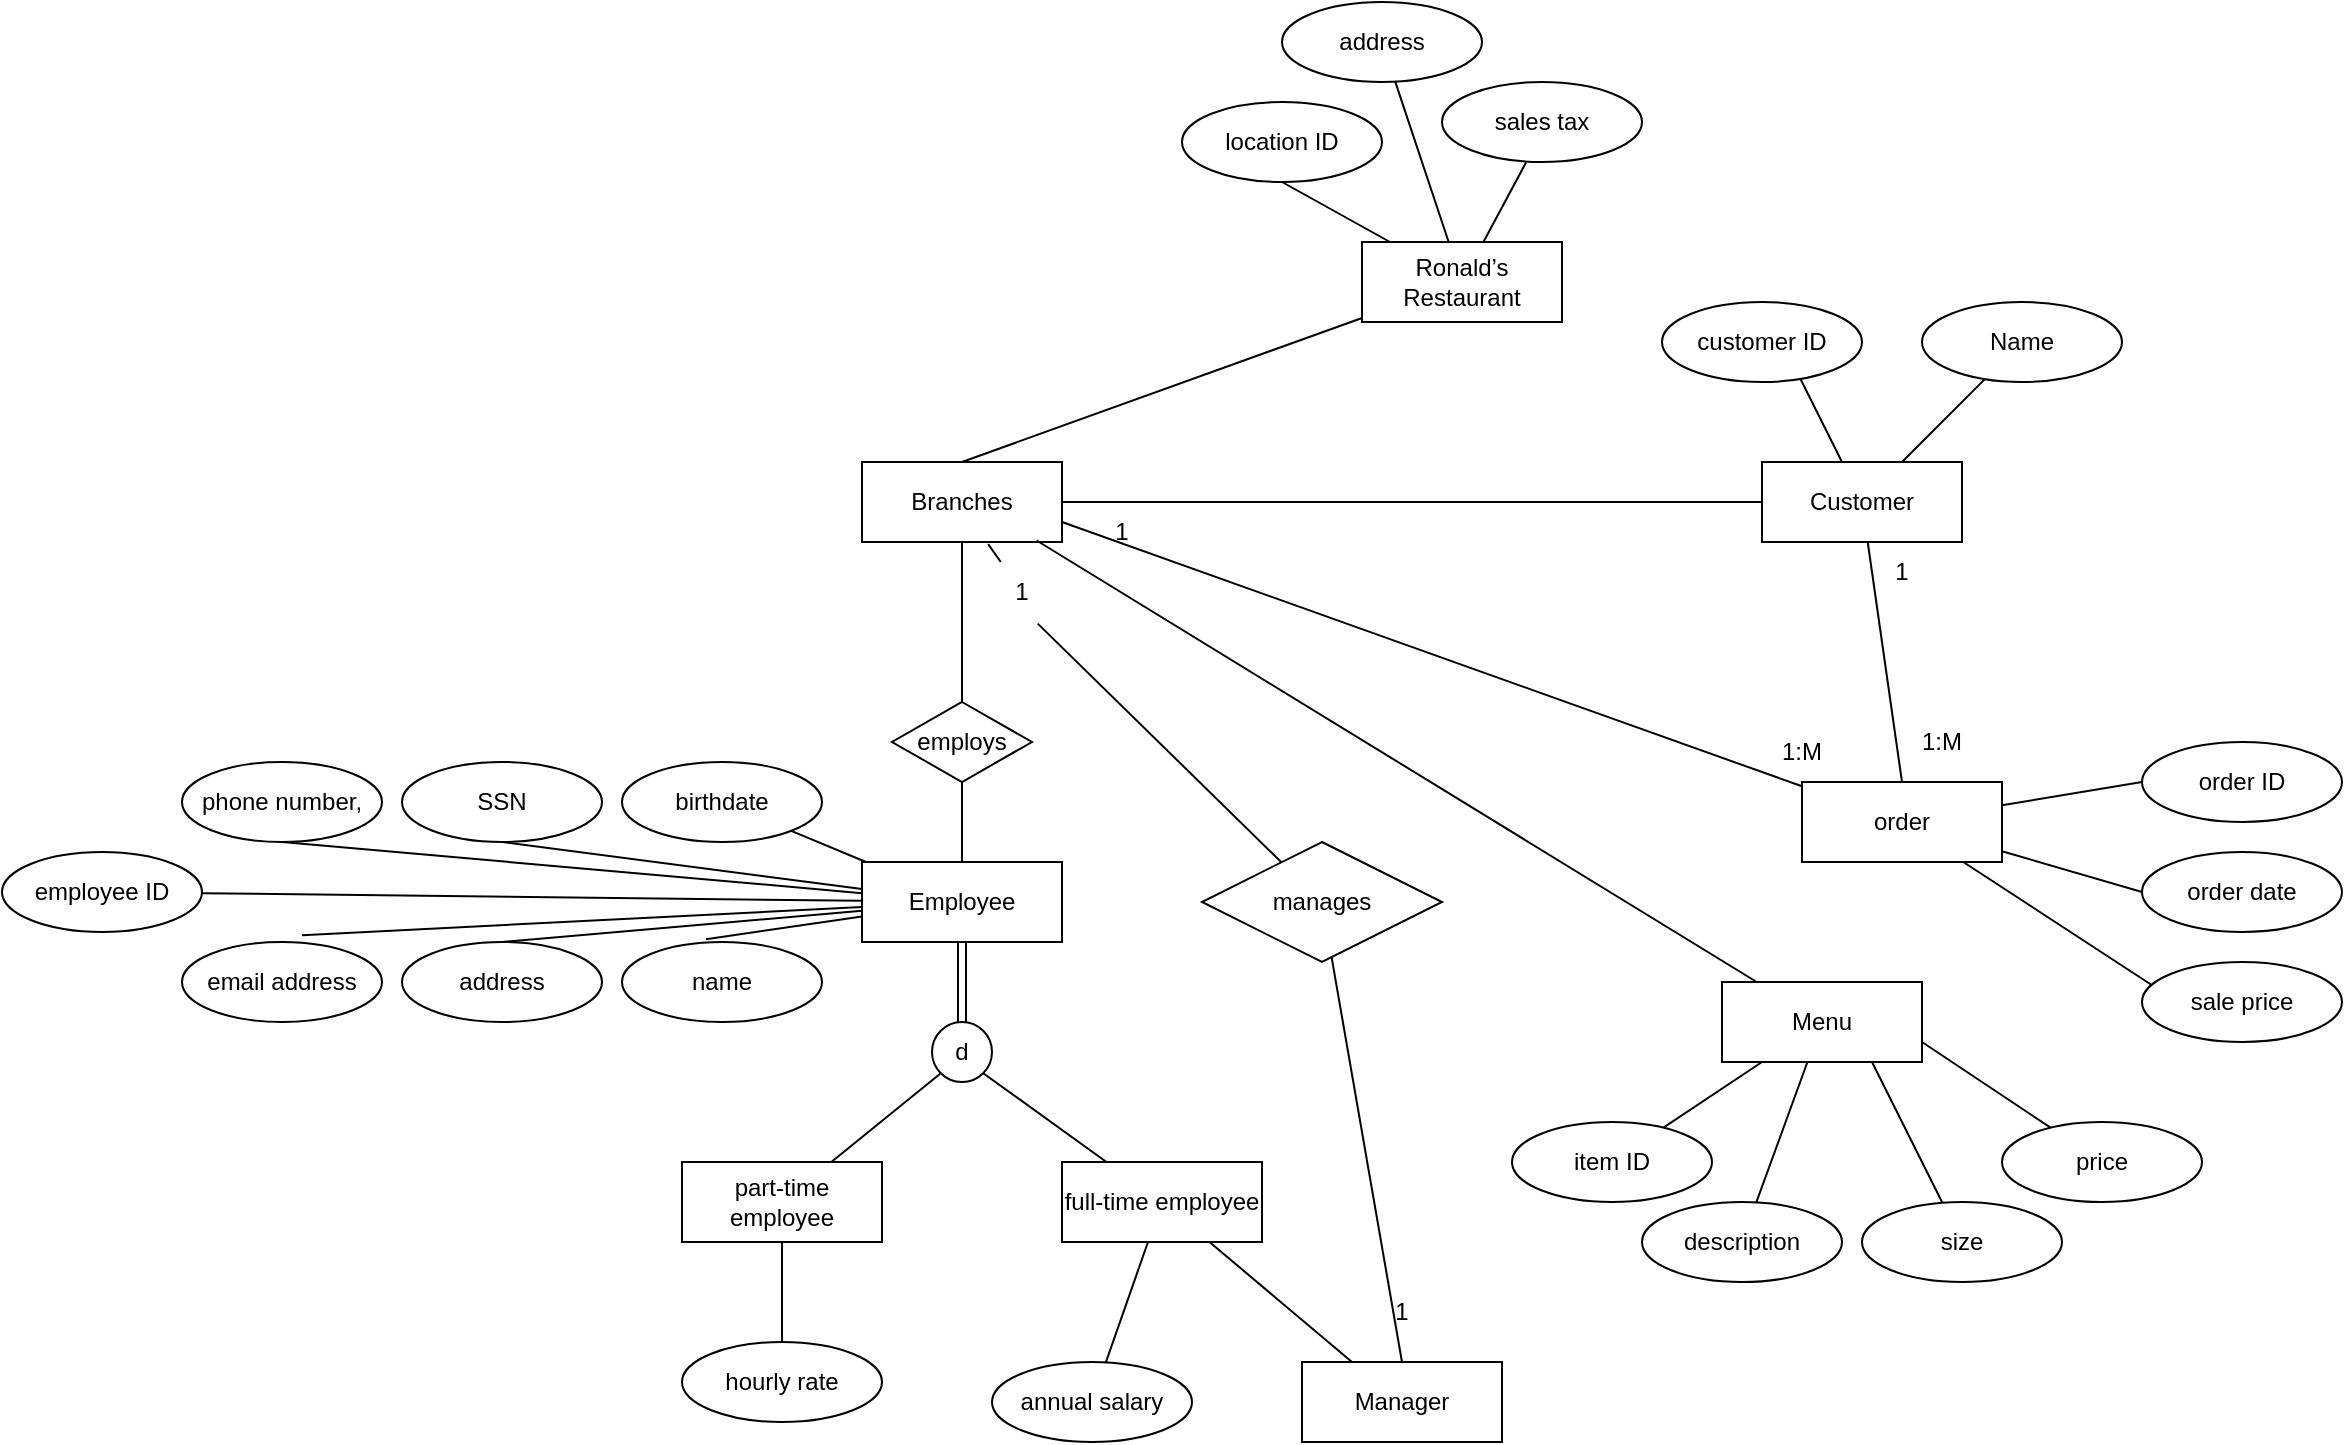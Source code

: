 <mxfile version="21.0.8" type="github">
  <diagram name="Page-1" id="IfERYH7wBA60UohbNIlO">
    <mxGraphModel dx="2204" dy="760" grid="1" gridSize="10" guides="1" tooltips="1" connect="1" arrows="1" fold="1" page="1" pageScale="1" pageWidth="850" pageHeight="1100" math="0" shadow="0">
      <root>
        <mxCell id="0" />
        <mxCell id="1" parent="0" />
        <mxCell id="xIak3zuEA5ebnnhG0JyV-5" value="location ID" style="ellipse;whiteSpace=wrap;html=1;align=center;" vertex="1" parent="1">
          <mxGeometry x="260" y="80" width="100" height="40" as="geometry" />
        </mxCell>
        <mxCell id="xIak3zuEA5ebnnhG0JyV-41" style="rounded=0;orthogonalLoop=1;jettySize=auto;html=1;entryX=0.5;entryY=1;entryDx=0;entryDy=0;endArrow=none;endFill=0;" edge="1" parent="1" source="xIak3zuEA5ebnnhG0JyV-6" target="xIak3zuEA5ebnnhG0JyV-5">
          <mxGeometry relative="1" as="geometry" />
        </mxCell>
        <mxCell id="xIak3zuEA5ebnnhG0JyV-42" style="rounded=0;orthogonalLoop=1;jettySize=auto;html=1;endArrow=none;endFill=0;" edge="1" parent="1" source="xIak3zuEA5ebnnhG0JyV-6" target="xIak3zuEA5ebnnhG0JyV-7">
          <mxGeometry relative="1" as="geometry" />
        </mxCell>
        <mxCell id="xIak3zuEA5ebnnhG0JyV-43" style="rounded=0;orthogonalLoop=1;jettySize=auto;html=1;entryX=0.42;entryY=1.007;entryDx=0;entryDy=0;endArrow=none;endFill=0;entryPerimeter=0;" edge="1" parent="1" source="xIak3zuEA5ebnnhG0JyV-6" target="xIak3zuEA5ebnnhG0JyV-8">
          <mxGeometry relative="1" as="geometry" />
        </mxCell>
        <mxCell id="xIak3zuEA5ebnnhG0JyV-61" style="rounded=0;orthogonalLoop=1;jettySize=auto;html=1;entryX=0.5;entryY=0;entryDx=0;entryDy=0;endArrow=none;endFill=0;" edge="1" parent="1" source="xIak3zuEA5ebnnhG0JyV-6" target="xIak3zuEA5ebnnhG0JyV-58">
          <mxGeometry relative="1" as="geometry" />
        </mxCell>
        <mxCell id="xIak3zuEA5ebnnhG0JyV-6" value="Ronald’s Restaurant" style="whiteSpace=wrap;html=1;align=center;" vertex="1" parent="1">
          <mxGeometry x="350" y="150" width="100" height="40" as="geometry" />
        </mxCell>
        <mxCell id="xIak3zuEA5ebnnhG0JyV-7" value="address" style="ellipse;whiteSpace=wrap;html=1;align=center;" vertex="1" parent="1">
          <mxGeometry x="310" y="30" width="100" height="40" as="geometry" />
        </mxCell>
        <mxCell id="xIak3zuEA5ebnnhG0JyV-8" value="sales tax" style="ellipse;whiteSpace=wrap;html=1;align=center;" vertex="1" parent="1">
          <mxGeometry x="390" y="70" width="100" height="40" as="geometry" />
        </mxCell>
        <mxCell id="xIak3zuEA5ebnnhG0JyV-29" value="" style="rounded=0;orthogonalLoop=1;jettySize=auto;html=1;endArrow=none;endFill=0;" edge="1" parent="1" source="xIak3zuEA5ebnnhG0JyV-9" target="xIak3zuEA5ebnnhG0JyV-17">
          <mxGeometry relative="1" as="geometry" />
        </mxCell>
        <mxCell id="xIak3zuEA5ebnnhG0JyV-30" style="rounded=0;orthogonalLoop=1;jettySize=auto;html=1;entryX=0.5;entryY=1;entryDx=0;entryDy=0;endArrow=none;endFill=0;" edge="1" parent="1" source="xIak3zuEA5ebnnhG0JyV-9" target="xIak3zuEA5ebnnhG0JyV-16">
          <mxGeometry relative="1" as="geometry" />
        </mxCell>
        <mxCell id="xIak3zuEA5ebnnhG0JyV-31" style="rounded=0;orthogonalLoop=1;jettySize=auto;html=1;entryX=0.5;entryY=1;entryDx=0;entryDy=0;endArrow=none;endFill=0;" edge="1" parent="1" source="xIak3zuEA5ebnnhG0JyV-9" target="xIak3zuEA5ebnnhG0JyV-13">
          <mxGeometry relative="1" as="geometry" />
        </mxCell>
        <mxCell id="xIak3zuEA5ebnnhG0JyV-32" style="rounded=0;orthogonalLoop=1;jettySize=auto;html=1;endArrow=none;endFill=0;" edge="1" parent="1" source="xIak3zuEA5ebnnhG0JyV-9" target="xIak3zuEA5ebnnhG0JyV-10">
          <mxGeometry relative="1" as="geometry" />
        </mxCell>
        <mxCell id="xIak3zuEA5ebnnhG0JyV-33" style="rounded=0;orthogonalLoop=1;jettySize=auto;html=1;entryX=0.42;entryY=-0.035;entryDx=0;entryDy=0;entryPerimeter=0;endArrow=none;endFill=0;" edge="1" parent="1" source="xIak3zuEA5ebnnhG0JyV-9" target="xIak3zuEA5ebnnhG0JyV-11">
          <mxGeometry relative="1" as="geometry" />
        </mxCell>
        <mxCell id="xIak3zuEA5ebnnhG0JyV-34" style="rounded=0;orthogonalLoop=1;jettySize=auto;html=1;entryX=0.5;entryY=0;entryDx=0;entryDy=0;endArrow=none;endFill=0;" edge="1" parent="1" source="xIak3zuEA5ebnnhG0JyV-9" target="xIak3zuEA5ebnnhG0JyV-12">
          <mxGeometry relative="1" as="geometry" />
        </mxCell>
        <mxCell id="xIak3zuEA5ebnnhG0JyV-35" style="rounded=0;orthogonalLoop=1;jettySize=auto;html=1;entryX=0.6;entryY=-0.085;entryDx=0;entryDy=0;entryPerimeter=0;endArrow=none;endFill=0;" edge="1" parent="1" source="xIak3zuEA5ebnnhG0JyV-9" target="xIak3zuEA5ebnnhG0JyV-15">
          <mxGeometry relative="1" as="geometry" />
        </mxCell>
        <mxCell id="xIak3zuEA5ebnnhG0JyV-9" value="Employee" style="whiteSpace=wrap;html=1;align=center;" vertex="1" parent="1">
          <mxGeometry x="100" y="460" width="100" height="40" as="geometry" />
        </mxCell>
        <mxCell id="xIak3zuEA5ebnnhG0JyV-10" value=" employee ID" style="ellipse;whiteSpace=wrap;html=1;align=center;" vertex="1" parent="1">
          <mxGeometry x="-330" y="455" width="100" height="40" as="geometry" />
        </mxCell>
        <mxCell id="xIak3zuEA5ebnnhG0JyV-11" value="name" style="ellipse;whiteSpace=wrap;html=1;align=center;" vertex="1" parent="1">
          <mxGeometry x="-20" y="500" width="100" height="40" as="geometry" />
        </mxCell>
        <mxCell id="xIak3zuEA5ebnnhG0JyV-12" value="address" style="ellipse;whiteSpace=wrap;html=1;align=center;" vertex="1" parent="1">
          <mxGeometry x="-130" y="500" width="100" height="40" as="geometry" />
        </mxCell>
        <mxCell id="xIak3zuEA5ebnnhG0JyV-13" value="phone number," style="ellipse;whiteSpace=wrap;html=1;align=center;" vertex="1" parent="1">
          <mxGeometry x="-240" y="410" width="100" height="40" as="geometry" />
        </mxCell>
        <mxCell id="xIak3zuEA5ebnnhG0JyV-15" value="email address" style="ellipse;whiteSpace=wrap;html=1;align=center;" vertex="1" parent="1">
          <mxGeometry x="-240" y="500" width="100" height="40" as="geometry" />
        </mxCell>
        <mxCell id="xIak3zuEA5ebnnhG0JyV-16" value="SSN" style="ellipse;whiteSpace=wrap;html=1;align=center;" vertex="1" parent="1">
          <mxGeometry x="-130" y="410" width="100" height="40" as="geometry" />
        </mxCell>
        <mxCell id="xIak3zuEA5ebnnhG0JyV-17" value="birthdate" style="ellipse;whiteSpace=wrap;html=1;align=center;" vertex="1" parent="1">
          <mxGeometry x="-20" y="410" width="100" height="40" as="geometry" />
        </mxCell>
        <mxCell id="xIak3zuEA5ebnnhG0JyV-20" style="rounded=0;orthogonalLoop=1;jettySize=auto;html=1;endArrow=none;endFill=0;" edge="1" parent="1" source="xIak3zuEA5ebnnhG0JyV-19" target="xIak3zuEA5ebnnhG0JyV-58">
          <mxGeometry relative="1" as="geometry" />
        </mxCell>
        <mxCell id="xIak3zuEA5ebnnhG0JyV-21" style="rounded=0;orthogonalLoop=1;jettySize=auto;html=1;entryX=0.5;entryY=0;entryDx=0;entryDy=0;endArrow=none;endFill=0;" edge="1" parent="1" source="xIak3zuEA5ebnnhG0JyV-19" target="xIak3zuEA5ebnnhG0JyV-9">
          <mxGeometry relative="1" as="geometry" />
        </mxCell>
        <mxCell id="xIak3zuEA5ebnnhG0JyV-19" value="employs&lt;br&gt;" style="shape=rhombus;perimeter=rhombusPerimeter;whiteSpace=wrap;html=1;align=center;" vertex="1" parent="1">
          <mxGeometry x="115" y="380" width="70" height="40" as="geometry" />
        </mxCell>
        <mxCell id="xIak3zuEA5ebnnhG0JyV-27" style="rounded=0;orthogonalLoop=1;jettySize=auto;html=1;entryX=0.5;entryY=1;entryDx=0;entryDy=0;endArrow=none;endFill=0;shape=link;" edge="1" parent="1" source="xIak3zuEA5ebnnhG0JyV-22" target="xIak3zuEA5ebnnhG0JyV-9">
          <mxGeometry relative="1" as="geometry" />
        </mxCell>
        <mxCell id="xIak3zuEA5ebnnhG0JyV-22" value="d" style="ellipse;whiteSpace=wrap;html=1;aspect=fixed;" vertex="1" parent="1">
          <mxGeometry x="135" y="540" width="30" height="30" as="geometry" />
        </mxCell>
        <mxCell id="xIak3zuEA5ebnnhG0JyV-26" style="rounded=0;orthogonalLoop=1;jettySize=auto;html=1;entryX=0;entryY=1;entryDx=0;entryDy=0;endArrow=none;endFill=0;" edge="1" parent="1" source="xIak3zuEA5ebnnhG0JyV-24" target="xIak3zuEA5ebnnhG0JyV-22">
          <mxGeometry relative="1" as="geometry" />
        </mxCell>
        <mxCell id="xIak3zuEA5ebnnhG0JyV-24" value="part-time employee" style="whiteSpace=wrap;html=1;align=center;" vertex="1" parent="1">
          <mxGeometry x="10" y="610" width="100" height="40" as="geometry" />
        </mxCell>
        <mxCell id="xIak3zuEA5ebnnhG0JyV-28" style="rounded=0;orthogonalLoop=1;jettySize=auto;html=1;entryX=1;entryY=1;entryDx=0;entryDy=0;endArrow=none;endFill=0;" edge="1" parent="1" source="xIak3zuEA5ebnnhG0JyV-25" target="xIak3zuEA5ebnnhG0JyV-22">
          <mxGeometry relative="1" as="geometry">
            <mxPoint x="170" y="570" as="targetPoint" />
          </mxGeometry>
        </mxCell>
        <mxCell id="xIak3zuEA5ebnnhG0JyV-62" style="rounded=0;orthogonalLoop=1;jettySize=auto;html=1;endArrow=none;endFill=0;entryX=0.25;entryY=0;entryDx=0;entryDy=0;" edge="1" parent="1" source="xIak3zuEA5ebnnhG0JyV-25" target="xIak3zuEA5ebnnhG0JyV-40">
          <mxGeometry relative="1" as="geometry">
            <mxPoint x="347.5" y="690" as="targetPoint" />
          </mxGeometry>
        </mxCell>
        <mxCell id="xIak3zuEA5ebnnhG0JyV-25" value="full-time employee" style="whiteSpace=wrap;html=1;align=center;" vertex="1" parent="1">
          <mxGeometry x="200" y="610" width="100" height="40" as="geometry" />
        </mxCell>
        <mxCell id="xIak3zuEA5ebnnhG0JyV-38" style="rounded=0;orthogonalLoop=1;jettySize=auto;html=1;entryX=0.5;entryY=1;entryDx=0;entryDy=0;endArrow=none;endFill=0;" edge="1" parent="1" source="xIak3zuEA5ebnnhG0JyV-36" target="xIak3zuEA5ebnnhG0JyV-24">
          <mxGeometry relative="1" as="geometry" />
        </mxCell>
        <mxCell id="xIak3zuEA5ebnnhG0JyV-36" value="hourly rate" style="ellipse;whiteSpace=wrap;html=1;align=center;" vertex="1" parent="1">
          <mxGeometry x="10" y="700" width="100" height="40" as="geometry" />
        </mxCell>
        <mxCell id="xIak3zuEA5ebnnhG0JyV-39" style="rounded=0;orthogonalLoop=1;jettySize=auto;html=1;endArrow=none;endFill=0;" edge="1" parent="1" source="xIak3zuEA5ebnnhG0JyV-37" target="xIak3zuEA5ebnnhG0JyV-25">
          <mxGeometry relative="1" as="geometry" />
        </mxCell>
        <mxCell id="xIak3zuEA5ebnnhG0JyV-37" value="annual salary" style="ellipse;whiteSpace=wrap;html=1;align=center;" vertex="1" parent="1">
          <mxGeometry x="165" y="710" width="100" height="40" as="geometry" />
        </mxCell>
        <mxCell id="xIak3zuEA5ebnnhG0JyV-68" style="rounded=0;orthogonalLoop=1;jettySize=auto;html=1;endArrow=none;endFill=0;exitX=0.5;exitY=0;exitDx=0;exitDy=0;" edge="1" parent="1" source="xIak3zuEA5ebnnhG0JyV-40" target="xIak3zuEA5ebnnhG0JyV-67">
          <mxGeometry relative="1" as="geometry">
            <mxPoint x="375.652" y="690" as="sourcePoint" />
          </mxGeometry>
        </mxCell>
        <mxCell id="xIak3zuEA5ebnnhG0JyV-40" value="Manager" style="whiteSpace=wrap;html=1;align=center;" vertex="1" parent="1">
          <mxGeometry x="320" y="710" width="100" height="40" as="geometry" />
        </mxCell>
        <mxCell id="xIak3zuEA5ebnnhG0JyV-47" style="rounded=0;orthogonalLoop=1;jettySize=auto;html=1;entryX=0.5;entryY=0;entryDx=0;entryDy=0;endArrow=none;endFill=0;" edge="1" parent="1" source="xIak3zuEA5ebnnhG0JyV-44" target="xIak3zuEA5ebnnhG0JyV-45">
          <mxGeometry relative="1" as="geometry" />
        </mxCell>
        <mxCell id="xIak3zuEA5ebnnhG0JyV-48" style="rounded=0;orthogonalLoop=1;jettySize=auto;html=1;endArrow=none;endFill=0;" edge="1" parent="1" source="xIak3zuEA5ebnnhG0JyV-44" target="xIak3zuEA5ebnnhG0JyV-46">
          <mxGeometry relative="1" as="geometry" />
        </mxCell>
        <mxCell id="xIak3zuEA5ebnnhG0JyV-71" style="rounded=0;orthogonalLoop=1;jettySize=auto;html=1;entryX=0.5;entryY=0;entryDx=0;entryDy=0;endArrow=none;endFill=0;" edge="1" parent="1" source="xIak3zuEA5ebnnhG0JyV-44" target="xIak3zuEA5ebnnhG0JyV-49">
          <mxGeometry relative="1" as="geometry" />
        </mxCell>
        <mxCell id="xIak3zuEA5ebnnhG0JyV-44" value="Customer" style="whiteSpace=wrap;html=1;align=center;" vertex="1" parent="1">
          <mxGeometry x="550" y="260" width="100" height="40" as="geometry" />
        </mxCell>
        <mxCell id="xIak3zuEA5ebnnhG0JyV-45" value="customer ID" style="ellipse;whiteSpace=wrap;html=1;align=center;" vertex="1" parent="1">
          <mxGeometry x="500" y="180" width="100" height="40" as="geometry" />
        </mxCell>
        <mxCell id="xIak3zuEA5ebnnhG0JyV-46" value="Name" style="ellipse;whiteSpace=wrap;html=1;align=center;" vertex="1" parent="1">
          <mxGeometry x="630" y="180" width="100" height="40" as="geometry" />
        </mxCell>
        <mxCell id="xIak3zuEA5ebnnhG0JyV-54" style="rounded=0;orthogonalLoop=1;jettySize=auto;html=1;entryX=0;entryY=0.5;entryDx=0;entryDy=0;endArrow=none;endFill=0;" edge="1" parent="1" source="xIak3zuEA5ebnnhG0JyV-49" target="xIak3zuEA5ebnnhG0JyV-51">
          <mxGeometry relative="1" as="geometry" />
        </mxCell>
        <mxCell id="xIak3zuEA5ebnnhG0JyV-56" style="rounded=0;orthogonalLoop=1;jettySize=auto;html=1;entryX=0;entryY=0.5;entryDx=0;entryDy=0;endArrow=none;endFill=0;" edge="1" parent="1" source="xIak3zuEA5ebnnhG0JyV-49" target="xIak3zuEA5ebnnhG0JyV-52">
          <mxGeometry relative="1" as="geometry" />
        </mxCell>
        <mxCell id="xIak3zuEA5ebnnhG0JyV-57" style="rounded=0;orthogonalLoop=1;jettySize=auto;html=1;entryX=0.058;entryY=0.303;entryDx=0;entryDy=0;entryPerimeter=0;endArrow=none;endFill=0;" edge="1" parent="1" source="xIak3zuEA5ebnnhG0JyV-49" target="xIak3zuEA5ebnnhG0JyV-53">
          <mxGeometry relative="1" as="geometry" />
        </mxCell>
        <mxCell id="xIak3zuEA5ebnnhG0JyV-72" style="rounded=0;orthogonalLoop=1;jettySize=auto;html=1;entryX=1;entryY=0.75;entryDx=0;entryDy=0;endArrow=none;endFill=0;" edge="1" parent="1" source="xIak3zuEA5ebnnhG0JyV-49" target="xIak3zuEA5ebnnhG0JyV-58">
          <mxGeometry relative="1" as="geometry" />
        </mxCell>
        <mxCell id="xIak3zuEA5ebnnhG0JyV-49" value="order" style="whiteSpace=wrap;html=1;align=center;" vertex="1" parent="1">
          <mxGeometry x="570" y="420" width="100" height="40" as="geometry" />
        </mxCell>
        <mxCell id="xIak3zuEA5ebnnhG0JyV-51" value=" order ID" style="ellipse;whiteSpace=wrap;html=1;align=center;" vertex="1" parent="1">
          <mxGeometry x="740" y="400" width="100" height="40" as="geometry" />
        </mxCell>
        <mxCell id="xIak3zuEA5ebnnhG0JyV-52" value=" order date" style="ellipse;whiteSpace=wrap;html=1;align=center;" vertex="1" parent="1">
          <mxGeometry x="740" y="455" width="100" height="40" as="geometry" />
        </mxCell>
        <mxCell id="xIak3zuEA5ebnnhG0JyV-53" value="sale price" style="ellipse;whiteSpace=wrap;html=1;align=center;" vertex="1" parent="1">
          <mxGeometry x="740" y="510" width="100" height="40" as="geometry" />
        </mxCell>
        <mxCell id="xIak3zuEA5ebnnhG0JyV-70" style="rounded=0;orthogonalLoop=1;jettySize=auto;html=1;entryX=0;entryY=0.5;entryDx=0;entryDy=0;endArrow=none;endFill=0;" edge="1" parent="1" source="xIak3zuEA5ebnnhG0JyV-58" target="xIak3zuEA5ebnnhG0JyV-44">
          <mxGeometry relative="1" as="geometry" />
        </mxCell>
        <mxCell id="xIak3zuEA5ebnnhG0JyV-58" value="Branches" style="whiteSpace=wrap;html=1;align=center;" vertex="1" parent="1">
          <mxGeometry x="100" y="260" width="100" height="40" as="geometry" />
        </mxCell>
        <mxCell id="xIak3zuEA5ebnnhG0JyV-69" style="rounded=0;orthogonalLoop=1;jettySize=auto;html=1;entryX=0.631;entryY=1.027;entryDx=0;entryDy=0;entryPerimeter=0;endArrow=none;endFill=0;" edge="1" parent="1" source="xIak3zuEA5ebnnhG0JyV-84" target="xIak3zuEA5ebnnhG0JyV-58">
          <mxGeometry relative="1" as="geometry" />
        </mxCell>
        <mxCell id="xIak3zuEA5ebnnhG0JyV-67" value="manages" style="shape=rhombus;perimeter=rhombusPerimeter;whiteSpace=wrap;html=1;align=center;" vertex="1" parent="1">
          <mxGeometry x="270" y="450" width="120" height="60" as="geometry" />
        </mxCell>
        <mxCell id="xIak3zuEA5ebnnhG0JyV-82" style="rounded=0;orthogonalLoop=1;jettySize=auto;html=1;entryX=0.873;entryY=0.981;entryDx=0;entryDy=0;endArrow=none;endFill=0;entryPerimeter=0;" edge="1" parent="1" source="xIak3zuEA5ebnnhG0JyV-73" target="xIak3zuEA5ebnnhG0JyV-58">
          <mxGeometry relative="1" as="geometry" />
        </mxCell>
        <mxCell id="xIak3zuEA5ebnnhG0JyV-73" value="Menu" style="whiteSpace=wrap;html=1;align=center;" vertex="1" parent="1">
          <mxGeometry x="530" y="520" width="100" height="40" as="geometry" />
        </mxCell>
        <mxCell id="xIak3zuEA5ebnnhG0JyV-78" style="rounded=0;orthogonalLoop=1;jettySize=auto;html=1;endArrow=none;endFill=0;" edge="1" parent="1" source="xIak3zuEA5ebnnhG0JyV-74" target="xIak3zuEA5ebnnhG0JyV-73">
          <mxGeometry relative="1" as="geometry" />
        </mxCell>
        <mxCell id="xIak3zuEA5ebnnhG0JyV-74" value="item ID" style="ellipse;whiteSpace=wrap;html=1;align=center;" vertex="1" parent="1">
          <mxGeometry x="425" y="590" width="100" height="40" as="geometry" />
        </mxCell>
        <mxCell id="xIak3zuEA5ebnnhG0JyV-79" style="rounded=0;orthogonalLoop=1;jettySize=auto;html=1;endArrow=none;endFill=0;" edge="1" parent="1" source="xIak3zuEA5ebnnhG0JyV-75" target="xIak3zuEA5ebnnhG0JyV-73">
          <mxGeometry relative="1" as="geometry" />
        </mxCell>
        <mxCell id="xIak3zuEA5ebnnhG0JyV-75" value="description" style="ellipse;whiteSpace=wrap;html=1;align=center;" vertex="1" parent="1">
          <mxGeometry x="490" y="630" width="100" height="40" as="geometry" />
        </mxCell>
        <mxCell id="xIak3zuEA5ebnnhG0JyV-80" style="rounded=0;orthogonalLoop=1;jettySize=auto;html=1;entryX=0.75;entryY=1;entryDx=0;entryDy=0;endArrow=none;endFill=0;" edge="1" parent="1" source="xIak3zuEA5ebnnhG0JyV-76" target="xIak3zuEA5ebnnhG0JyV-73">
          <mxGeometry relative="1" as="geometry" />
        </mxCell>
        <mxCell id="xIak3zuEA5ebnnhG0JyV-76" value="size" style="ellipse;whiteSpace=wrap;html=1;align=center;" vertex="1" parent="1">
          <mxGeometry x="600" y="630" width="100" height="40" as="geometry" />
        </mxCell>
        <mxCell id="xIak3zuEA5ebnnhG0JyV-81" style="rounded=0;orthogonalLoop=1;jettySize=auto;html=1;entryX=1;entryY=0.75;entryDx=0;entryDy=0;endArrow=none;endFill=0;" edge="1" parent="1" source="xIak3zuEA5ebnnhG0JyV-77" target="xIak3zuEA5ebnnhG0JyV-73">
          <mxGeometry relative="1" as="geometry" />
        </mxCell>
        <mxCell id="xIak3zuEA5ebnnhG0JyV-77" value="price" style="ellipse;whiteSpace=wrap;html=1;align=center;" vertex="1" parent="1">
          <mxGeometry x="670" y="590" width="100" height="40" as="geometry" />
        </mxCell>
        <mxCell id="xIak3zuEA5ebnnhG0JyV-83" value="1" style="text;html=1;strokeColor=none;fillColor=none;align=center;verticalAlign=middle;whiteSpace=wrap;rounded=0;" vertex="1" parent="1">
          <mxGeometry x="340" y="670" width="60" height="30" as="geometry" />
        </mxCell>
        <mxCell id="xIak3zuEA5ebnnhG0JyV-85" value="" style="rounded=0;orthogonalLoop=1;jettySize=auto;html=1;entryX=0.631;entryY=1.027;entryDx=0;entryDy=0;entryPerimeter=0;endArrow=none;endFill=0;" edge="1" parent="1" source="xIak3zuEA5ebnnhG0JyV-67" target="xIak3zuEA5ebnnhG0JyV-84">
          <mxGeometry relative="1" as="geometry">
            <mxPoint x="311" y="460" as="sourcePoint" />
            <mxPoint x="163" y="301" as="targetPoint" />
          </mxGeometry>
        </mxCell>
        <mxCell id="xIak3zuEA5ebnnhG0JyV-84" value="1" style="text;html=1;strokeColor=none;fillColor=none;align=center;verticalAlign=middle;whiteSpace=wrap;rounded=0;" vertex="1" parent="1">
          <mxGeometry x="150" y="310" width="60" height="30" as="geometry" />
        </mxCell>
        <mxCell id="xIak3zuEA5ebnnhG0JyV-86" value="1" style="text;html=1;strokeColor=none;fillColor=none;align=center;verticalAlign=middle;whiteSpace=wrap;rounded=0;" vertex="1" parent="1">
          <mxGeometry x="590" y="300" width="60" height="30" as="geometry" />
        </mxCell>
        <mxCell id="xIak3zuEA5ebnnhG0JyV-87" value="1" style="text;html=1;strokeColor=none;fillColor=none;align=center;verticalAlign=middle;whiteSpace=wrap;rounded=0;" vertex="1" parent="1">
          <mxGeometry x="200" y="280" width="60" height="30" as="geometry" />
        </mxCell>
        <mxCell id="xIak3zuEA5ebnnhG0JyV-88" value="1:M" style="text;html=1;strokeColor=none;fillColor=none;align=center;verticalAlign=middle;whiteSpace=wrap;rounded=0;" vertex="1" parent="1">
          <mxGeometry x="540" y="390" width="60" height="30" as="geometry" />
        </mxCell>
        <mxCell id="xIak3zuEA5ebnnhG0JyV-89" value="1:M" style="text;html=1;strokeColor=none;fillColor=none;align=center;verticalAlign=middle;whiteSpace=wrap;rounded=0;" vertex="1" parent="1">
          <mxGeometry x="610" y="385" width="60" height="30" as="geometry" />
        </mxCell>
      </root>
    </mxGraphModel>
  </diagram>
</mxfile>
